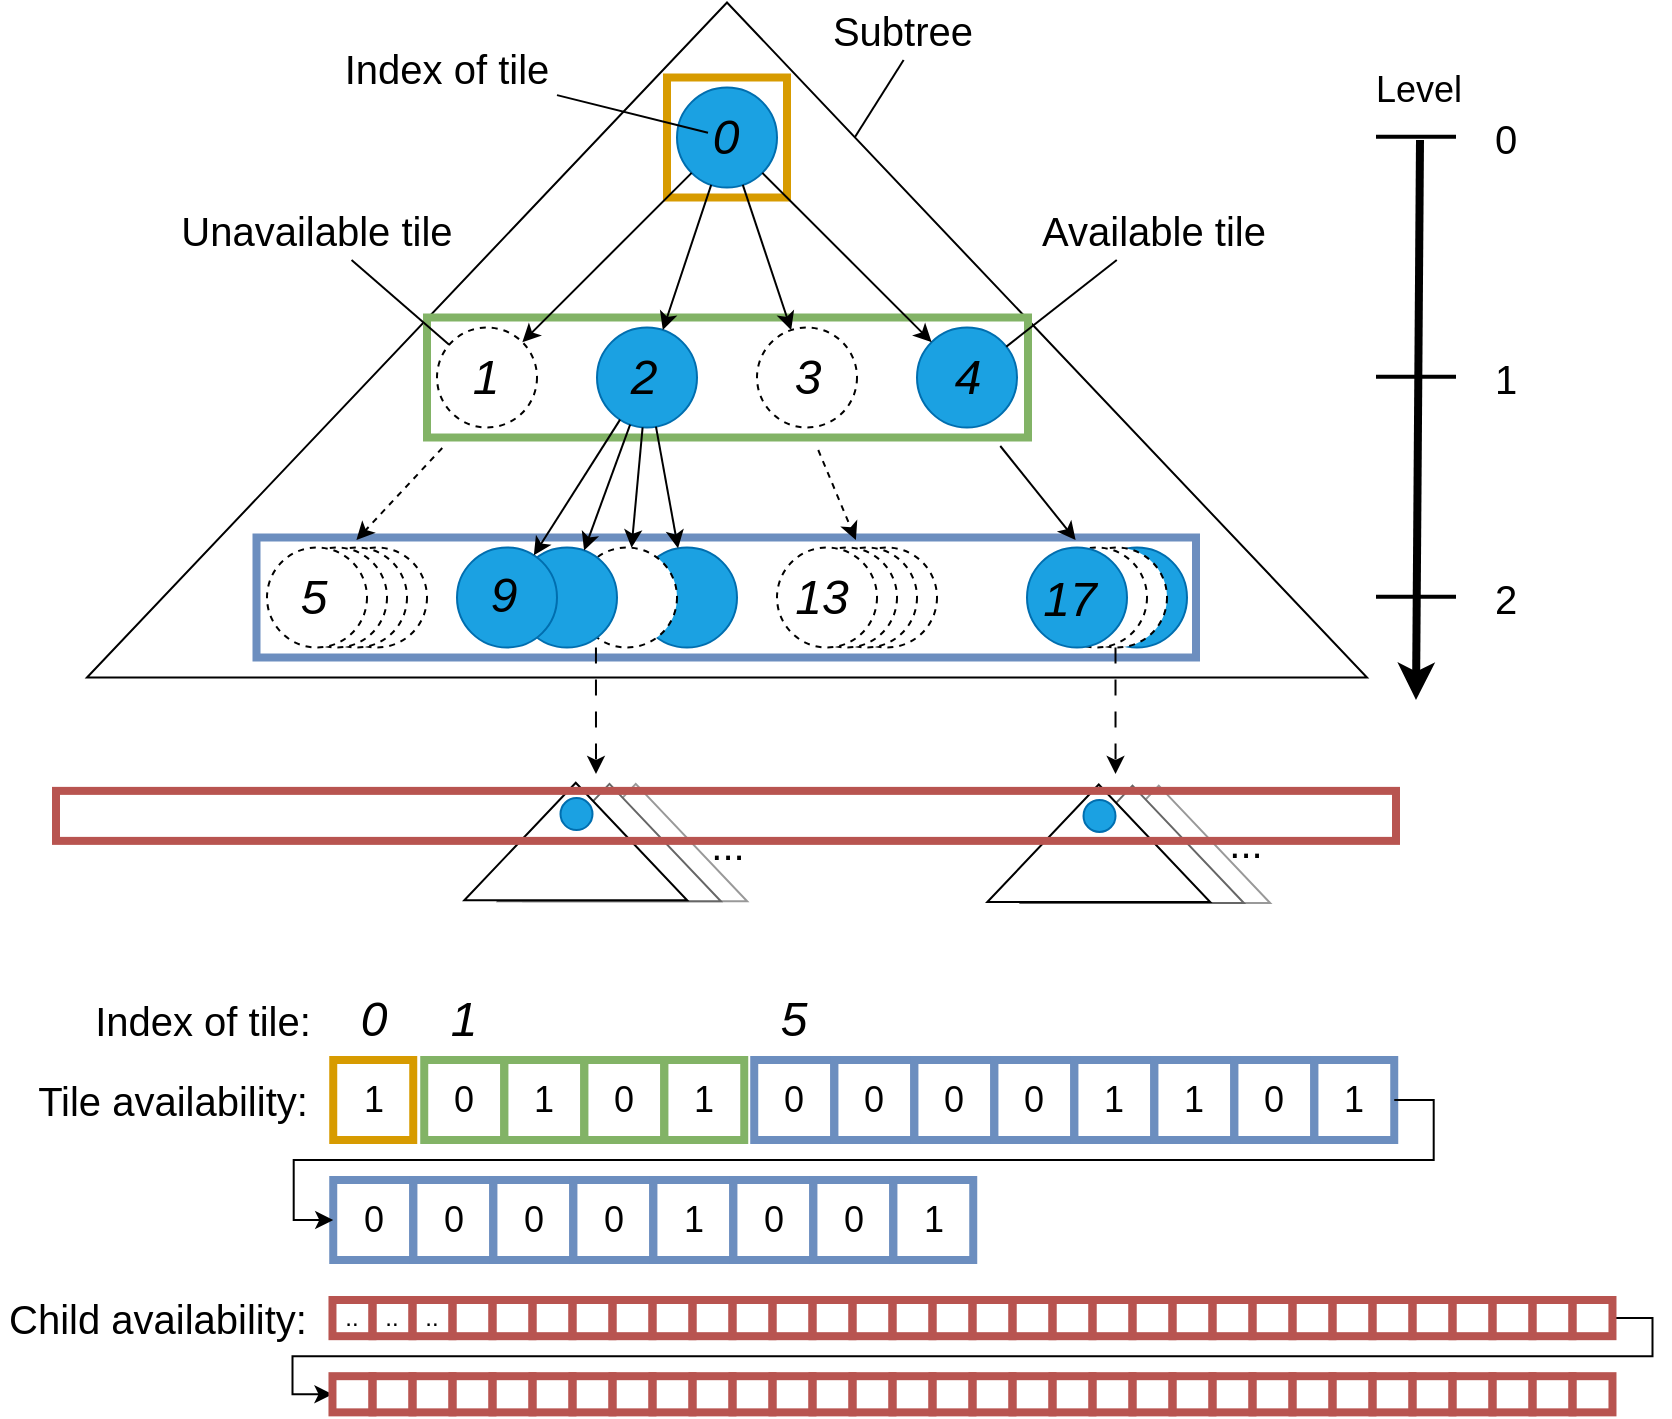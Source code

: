 <mxfile version="24.7.3" type="device">
  <diagram id="n9ZDc67aEqeupwegmIOx" name="Page-1">
    <mxGraphModel dx="1383" dy="839" grid="1" gridSize="10" guides="1" tooltips="1" connect="1" arrows="1" fold="1" page="1" pageScale="1" pageWidth="827" pageHeight="1169" math="0" shadow="0">
      <root>
        <mxCell id="0" />
        <mxCell id="1" parent="0" />
        <mxCell id="wIWxuoRitqMgh-YIps6s-108" value="" style="triangle;whiteSpace=wrap;html=1;rotation=-90;fillColor=default;" vertex="1" parent="1">
          <mxGeometry x="336.75" y="-100" width="337.5" height="640" as="geometry" />
        </mxCell>
        <mxCell id="wIWxuoRitqMgh-YIps6s-109" value="" style="ellipse;whiteSpace=wrap;html=1;aspect=fixed;fillColor=#1ba1e2;strokeColor=#006EAF;fontColor=#ffffff;" vertex="1" parent="1">
          <mxGeometry x="480.5" y="93.75" width="50" height="50" as="geometry" />
        </mxCell>
        <mxCell id="wIWxuoRitqMgh-YIps6s-110" value="" style="ellipse;whiteSpace=wrap;html=1;aspect=fixed;dashed=1;" vertex="1" parent="1">
          <mxGeometry x="360.5" y="213.75" width="50" height="50" as="geometry" />
        </mxCell>
        <mxCell id="wIWxuoRitqMgh-YIps6s-111" value="" style="ellipse;whiteSpace=wrap;html=1;aspect=fixed;fillColor=#1ba1e2;fontColor=#ffffff;strokeColor=#006EAF;" vertex="1" parent="1">
          <mxGeometry x="440.5" y="213.75" width="50" height="50" as="geometry" />
        </mxCell>
        <mxCell id="wIWxuoRitqMgh-YIps6s-112" value="" style="ellipse;whiteSpace=wrap;html=1;aspect=fixed;dashed=1;" vertex="1" parent="1">
          <mxGeometry x="520.5" y="213.75" width="50" height="50" as="geometry" />
        </mxCell>
        <mxCell id="wIWxuoRitqMgh-YIps6s-113" value="" style="ellipse;whiteSpace=wrap;html=1;aspect=fixed;fillColor=#1ba1e2;fontColor=#ffffff;strokeColor=#006EAF;" vertex="1" parent="1">
          <mxGeometry x="600.5" y="213.75" width="50" height="50" as="geometry" />
        </mxCell>
        <mxCell id="wIWxuoRitqMgh-YIps6s-114" value="" style="ellipse;whiteSpace=wrap;html=1;aspect=fixed;fillColor=#1ba1e2;fontColor=#ffffff;strokeColor=#006EAF;" vertex="1" parent="1">
          <mxGeometry x="685.5" y="323.75" width="50" height="50" as="geometry" />
        </mxCell>
        <mxCell id="wIWxuoRitqMgh-YIps6s-115" value="" style="ellipse;whiteSpace=wrap;html=1;aspect=fixed;dashed=1;" vertex="1" parent="1">
          <mxGeometry x="675.5" y="323.75" width="50" height="50" as="geometry" />
        </mxCell>
        <mxCell id="wIWxuoRitqMgh-YIps6s-116" value="" style="ellipse;whiteSpace=wrap;html=1;aspect=fixed;dashed=1;" vertex="1" parent="1">
          <mxGeometry x="665.5" y="323.75" width="50" height="50" as="geometry" />
        </mxCell>
        <mxCell id="wIWxuoRitqMgh-YIps6s-117" value="" style="ellipse;whiteSpace=wrap;html=1;aspect=fixed;fillColor=#1ba1e2;fontColor=#ffffff;strokeColor=#006EAF;" vertex="1" parent="1">
          <mxGeometry x="655.5" y="323.75" width="50" height="50" as="geometry" />
        </mxCell>
        <mxCell id="wIWxuoRitqMgh-YIps6s-118" value="" style="ellipse;whiteSpace=wrap;html=1;aspect=fixed;fillColor=#1ba1e2;fontColor=#ffffff;strokeColor=#006EAF;" vertex="1" parent="1">
          <mxGeometry x="460.5" y="323.75" width="50" height="50" as="geometry" />
        </mxCell>
        <mxCell id="wIWxuoRitqMgh-YIps6s-119" value="" style="ellipse;whiteSpace=wrap;html=1;aspect=fixed;dashed=1;" vertex="1" parent="1">
          <mxGeometry x="430.5" y="323.75" width="50" height="50" as="geometry" />
        </mxCell>
        <mxCell id="wIWxuoRitqMgh-YIps6s-120" value="" style="ellipse;whiteSpace=wrap;html=1;aspect=fixed;fillColor=#1ba1e2;fontColor=#ffffff;strokeColor=#006EAF;" vertex="1" parent="1">
          <mxGeometry x="400.5" y="323.75" width="50" height="50" as="geometry" />
        </mxCell>
        <mxCell id="wIWxuoRitqMgh-YIps6s-121" value="" style="ellipse;whiteSpace=wrap;html=1;aspect=fixed;fillColor=#1ba1e2;fontColor=#ffffff;strokeColor=#006EAF;" vertex="1" parent="1">
          <mxGeometry x="370.5" y="323.75" width="50" height="50" as="geometry" />
        </mxCell>
        <mxCell id="wIWxuoRitqMgh-YIps6s-122" value="&lt;font style=&quot;font-size: 20px;&quot;&gt;Subtree&lt;/font&gt;" style="text;html=1;align=center;verticalAlign=middle;whiteSpace=wrap;rounded=0;" vertex="1" parent="1">
          <mxGeometry x="552.25" y="50" width="83.13" height="30" as="geometry" />
        </mxCell>
        <mxCell id="wIWxuoRitqMgh-YIps6s-123" value="" style="endArrow=none;html=1;rounded=0;entryX=0.5;entryY=1;entryDx=0;entryDy=0;" edge="1" parent="1" source="wIWxuoRitqMgh-YIps6s-108" target="wIWxuoRitqMgh-YIps6s-122">
          <mxGeometry width="50" height="50" relative="1" as="geometry">
            <mxPoint x="443.63" y="380" as="sourcePoint" />
            <mxPoint x="493.63" y="330" as="targetPoint" />
          </mxGeometry>
        </mxCell>
        <mxCell id="wIWxuoRitqMgh-YIps6s-124" value="&lt;font style=&quot;font-size: 20px;&quot;&gt;Available tile&lt;/font&gt;" style="text;html=1;align=center;verticalAlign=middle;whiteSpace=wrap;rounded=0;" vertex="1" parent="1">
          <mxGeometry x="655.41" y="150" width="128.22" height="30" as="geometry" />
        </mxCell>
        <mxCell id="wIWxuoRitqMgh-YIps6s-126" value="&lt;font style=&quot;font-size: 20px;&quot;&gt;Unavailable t&lt;/font&gt;&lt;span style=&quot;font-size: 20px; background-color: initial;&quot;&gt;ile&lt;/span&gt;" style="text;html=1;align=center;verticalAlign=middle;whiteSpace=wrap;rounded=0;" vertex="1" parent="1">
          <mxGeometry x="220" y="150" width="161" height="30" as="geometry" />
        </mxCell>
        <mxCell id="wIWxuoRitqMgh-YIps6s-128" value="" style="ellipse;whiteSpace=wrap;html=1;aspect=fixed;dashed=1;" vertex="1" parent="1">
          <mxGeometry x="305.5" y="323.75" width="50" height="50" as="geometry" />
        </mxCell>
        <mxCell id="wIWxuoRitqMgh-YIps6s-129" value="" style="ellipse;whiteSpace=wrap;html=1;aspect=fixed;dashed=1;" vertex="1" parent="1">
          <mxGeometry x="295.5" y="323.75" width="50" height="50" as="geometry" />
        </mxCell>
        <mxCell id="wIWxuoRitqMgh-YIps6s-130" value="" style="ellipse;whiteSpace=wrap;html=1;aspect=fixed;dashed=1;" vertex="1" parent="1">
          <mxGeometry x="285.5" y="323.75" width="50" height="50" as="geometry" />
        </mxCell>
        <mxCell id="wIWxuoRitqMgh-YIps6s-131" value="" style="ellipse;whiteSpace=wrap;html=1;aspect=fixed;dashed=1;" vertex="1" parent="1">
          <mxGeometry x="275.5" y="323.75" width="50" height="50" as="geometry" />
        </mxCell>
        <mxCell id="wIWxuoRitqMgh-YIps6s-132" value="" style="ellipse;whiteSpace=wrap;html=1;aspect=fixed;dashed=1;" vertex="1" parent="1">
          <mxGeometry x="560.5" y="323.75" width="50" height="50" as="geometry" />
        </mxCell>
        <mxCell id="wIWxuoRitqMgh-YIps6s-133" value="" style="ellipse;whiteSpace=wrap;html=1;aspect=fixed;dashed=1;" vertex="1" parent="1">
          <mxGeometry x="550.5" y="323.75" width="50" height="50" as="geometry" />
        </mxCell>
        <mxCell id="wIWxuoRitqMgh-YIps6s-134" value="" style="ellipse;whiteSpace=wrap;html=1;aspect=fixed;dashed=1;" vertex="1" parent="1">
          <mxGeometry x="540.5" y="323.75" width="50" height="50" as="geometry" />
        </mxCell>
        <mxCell id="wIWxuoRitqMgh-YIps6s-135" value="" style="ellipse;whiteSpace=wrap;html=1;aspect=fixed;dashed=1;" vertex="1" parent="1">
          <mxGeometry x="530.5" y="323.75" width="50" height="50" as="geometry" />
        </mxCell>
        <mxCell id="wIWxuoRitqMgh-YIps6s-149" value="" style="endArrow=classic;html=1;rounded=0;strokeWidth=4;" edge="1" parent="1">
          <mxGeometry width="50" height="50" relative="1" as="geometry">
            <mxPoint x="852" y="120" as="sourcePoint" />
            <mxPoint x="850" y="400" as="targetPoint" />
          </mxGeometry>
        </mxCell>
        <mxCell id="wIWxuoRitqMgh-YIps6s-150" value="&lt;font style=&quot;font-size: 18px;&quot;&gt;Level&lt;/font&gt;" style="text;html=1;align=center;verticalAlign=middle;whiteSpace=wrap;rounded=0;" vertex="1" parent="1">
          <mxGeometry x="810.0" y="80" width="83.13" height="30" as="geometry" />
        </mxCell>
        <mxCell id="wIWxuoRitqMgh-YIps6s-151" value="&lt;font style=&quot;font-size: 20px;&quot;&gt;0&lt;/font&gt;" style="text;html=1;align=center;verticalAlign=middle;whiteSpace=wrap;rounded=0;" vertex="1" parent="1">
          <mxGeometry x="880.0" y="98.75" width="30" height="40" as="geometry" />
        </mxCell>
        <mxCell id="wIWxuoRitqMgh-YIps6s-152" value="&lt;font style=&quot;font-size: 20px;&quot;&gt;1&lt;/font&gt;" style="text;html=1;align=center;verticalAlign=middle;whiteSpace=wrap;rounded=0;" vertex="1" parent="1">
          <mxGeometry x="880.0" y="218.75" width="30" height="40" as="geometry" />
        </mxCell>
        <mxCell id="wIWxuoRitqMgh-YIps6s-153" value="&lt;font style=&quot;font-size: 20px;&quot;&gt;2&lt;/font&gt;" style="text;html=1;align=center;verticalAlign=middle;whiteSpace=wrap;rounded=0;" vertex="1" parent="1">
          <mxGeometry x="880.0" y="328.75" width="30" height="40" as="geometry" />
        </mxCell>
        <mxCell id="wIWxuoRitqMgh-YIps6s-155" value="" style="endArrow=none;html=1;rounded=0;strokeWidth=2;" edge="1" parent="1">
          <mxGeometry width="50" height="50" relative="1" as="geometry">
            <mxPoint x="830.0" y="118.33" as="sourcePoint" />
            <mxPoint x="870.0" y="118.33" as="targetPoint" />
          </mxGeometry>
        </mxCell>
        <mxCell id="wIWxuoRitqMgh-YIps6s-156" value="" style="endArrow=none;html=1;rounded=0;strokeWidth=2;" edge="1" parent="1">
          <mxGeometry width="50" height="50" relative="1" as="geometry">
            <mxPoint x="830.0" y="238.33" as="sourcePoint" />
            <mxPoint x="870.0" y="238.33" as="targetPoint" />
          </mxGeometry>
        </mxCell>
        <mxCell id="wIWxuoRitqMgh-YIps6s-157" value="" style="endArrow=none;html=1;rounded=0;strokeWidth=2;" edge="1" parent="1">
          <mxGeometry width="50" height="50" relative="1" as="geometry">
            <mxPoint x="830.0" y="348.33" as="sourcePoint" />
            <mxPoint x="870.0" y="348.33" as="targetPoint" />
          </mxGeometry>
        </mxCell>
        <mxCell id="wIWxuoRitqMgh-YIps6s-160" value="" style="rounded=0;whiteSpace=wrap;html=1;fillColor=none;strokeColor=#d79b00;strokeWidth=4;" vertex="1" parent="1">
          <mxGeometry x="475.5" y="88.75" width="60" height="60" as="geometry" />
        </mxCell>
        <mxCell id="wIWxuoRitqMgh-YIps6s-181" value="1" style="rounded=0;whiteSpace=wrap;html=1;fillColor=none;strokeColor=#d79b00;strokeWidth=4;fontSize=18;" vertex="1" parent="1">
          <mxGeometry x="308.62" y="580.0" width="40" height="40" as="geometry" />
        </mxCell>
        <mxCell id="wIWxuoRitqMgh-YIps6s-182" value="0" style="rounded=0;whiteSpace=wrap;html=1;fillColor=none;strokeColor=#82b366;strokeWidth=4;fontSize=18;" vertex="1" parent="1">
          <mxGeometry x="354.12" y="580.0" width="40" height="40" as="geometry" />
        </mxCell>
        <mxCell id="wIWxuoRitqMgh-YIps6s-183" value="1" style="rounded=0;whiteSpace=wrap;html=1;fillColor=none;strokeColor=#82b366;strokeWidth=4;fontSize=18;" vertex="1" parent="1">
          <mxGeometry x="394.12" y="580.0" width="40" height="40" as="geometry" />
        </mxCell>
        <mxCell id="wIWxuoRitqMgh-YIps6s-184" value="0" style="rounded=0;whiteSpace=wrap;html=1;fillColor=none;strokeColor=#82b366;strokeWidth=4;fontSize=18;" vertex="1" parent="1">
          <mxGeometry x="434.12" y="580.0" width="40" height="40" as="geometry" />
        </mxCell>
        <mxCell id="wIWxuoRitqMgh-YIps6s-185" value="1" style="rounded=0;whiteSpace=wrap;html=1;fillColor=none;strokeColor=#82b366;strokeWidth=4;fontSize=18;" vertex="1" parent="1">
          <mxGeometry x="474.12" y="580.0" width="40" height="40" as="geometry" />
        </mxCell>
        <mxCell id="wIWxuoRitqMgh-YIps6s-186" value="0" style="rounded=0;whiteSpace=wrap;html=1;fillColor=none;strokeColor=#6c8ebf;strokeWidth=4;fontSize=18;" vertex="1" parent="1">
          <mxGeometry x="519.12" y="580.0" width="40" height="40" as="geometry" />
        </mxCell>
        <mxCell id="wIWxuoRitqMgh-YIps6s-187" value="0" style="rounded=0;whiteSpace=wrap;html=1;fillColor=none;strokeColor=#6c8ebf;strokeWidth=4;fontSize=18;" vertex="1" parent="1">
          <mxGeometry x="559.12" y="580.0" width="40" height="40" as="geometry" />
        </mxCell>
        <mxCell id="wIWxuoRitqMgh-YIps6s-188" value="0" style="rounded=0;whiteSpace=wrap;html=1;fillColor=none;strokeColor=#6c8ebf;strokeWidth=4;fontSize=18;" vertex="1" parent="1">
          <mxGeometry x="599.12" y="580.0" width="40" height="40" as="geometry" />
        </mxCell>
        <mxCell id="wIWxuoRitqMgh-YIps6s-189" value="0" style="rounded=0;whiteSpace=wrap;html=1;fillColor=none;strokeColor=#6c8ebf;strokeWidth=4;fontSize=18;" vertex="1" parent="1">
          <mxGeometry x="639.12" y="580.0" width="40" height="40" as="geometry" />
        </mxCell>
        <mxCell id="wIWxuoRitqMgh-YIps6s-190" value="1" style="rounded=0;whiteSpace=wrap;html=1;fillColor=none;strokeColor=#6c8ebf;strokeWidth=4;fontSize=18;" vertex="1" parent="1">
          <mxGeometry x="679.12" y="580.0" width="40" height="40" as="geometry" />
        </mxCell>
        <mxCell id="wIWxuoRitqMgh-YIps6s-191" value="1" style="rounded=0;whiteSpace=wrap;html=1;fillColor=none;strokeColor=#6c8ebf;strokeWidth=4;fontSize=18;" vertex="1" parent="1">
          <mxGeometry x="719.12" y="580.0" width="40" height="40" as="geometry" />
        </mxCell>
        <mxCell id="wIWxuoRitqMgh-YIps6s-192" value="0" style="rounded=0;whiteSpace=wrap;html=1;fillColor=none;strokeColor=#6c8ebf;strokeWidth=4;fontSize=18;" vertex="1" parent="1">
          <mxGeometry x="759.12" y="580.0" width="40" height="40" as="geometry" />
        </mxCell>
        <mxCell id="wIWxuoRitqMgh-YIps6s-193" value="1" style="rounded=0;whiteSpace=wrap;html=1;fillColor=none;strokeColor=#6c8ebf;strokeWidth=4;fontSize=18;" vertex="1" parent="1">
          <mxGeometry x="799.12" y="580.0" width="40" height="40" as="geometry" />
        </mxCell>
        <mxCell id="wIWxuoRitqMgh-YIps6s-194" value="0" style="rounded=0;whiteSpace=wrap;html=1;fillColor=none;strokeColor=#6c8ebf;strokeWidth=4;fontSize=18;" vertex="1" parent="1">
          <mxGeometry x="308.62" y="640.0" width="40" height="40" as="geometry" />
        </mxCell>
        <mxCell id="wIWxuoRitqMgh-YIps6s-195" value="0" style="rounded=0;whiteSpace=wrap;html=1;fillColor=none;strokeColor=#6c8ebf;strokeWidth=4;fontSize=18;" vertex="1" parent="1">
          <mxGeometry x="348.62" y="640.0" width="40" height="40" as="geometry" />
        </mxCell>
        <mxCell id="wIWxuoRitqMgh-YIps6s-196" value="0" style="rounded=0;whiteSpace=wrap;html=1;fillColor=none;strokeColor=#6c8ebf;strokeWidth=4;fontSize=18;" vertex="1" parent="1">
          <mxGeometry x="388.62" y="640.0" width="40" height="40" as="geometry" />
        </mxCell>
        <mxCell id="wIWxuoRitqMgh-YIps6s-197" value="0" style="rounded=0;whiteSpace=wrap;html=1;fillColor=none;strokeColor=#6c8ebf;strokeWidth=4;fontSize=18;" vertex="1" parent="1">
          <mxGeometry x="428.62" y="640.0" width="40" height="40" as="geometry" />
        </mxCell>
        <mxCell id="wIWxuoRitqMgh-YIps6s-198" value="1" style="rounded=0;whiteSpace=wrap;html=1;fillColor=none;strokeColor=#6c8ebf;strokeWidth=4;fontSize=18;" vertex="1" parent="1">
          <mxGeometry x="468.62" y="640.0" width="40" height="40" as="geometry" />
        </mxCell>
        <mxCell id="wIWxuoRitqMgh-YIps6s-199" value="0" style="rounded=0;whiteSpace=wrap;html=1;fillColor=none;strokeColor=#6c8ebf;strokeWidth=4;fontSize=18;" vertex="1" parent="1">
          <mxGeometry x="508.62" y="640.0" width="40" height="40" as="geometry" />
        </mxCell>
        <mxCell id="wIWxuoRitqMgh-YIps6s-200" value="0" style="rounded=0;whiteSpace=wrap;html=1;fillColor=none;strokeColor=#6c8ebf;strokeWidth=4;fontSize=18;" vertex="1" parent="1">
          <mxGeometry x="548.62" y="640.0" width="40" height="40" as="geometry" />
        </mxCell>
        <mxCell id="wIWxuoRitqMgh-YIps6s-201" value="1" style="rounded=0;whiteSpace=wrap;html=1;fillColor=none;strokeColor=#6c8ebf;strokeWidth=4;fontSize=18;" vertex="1" parent="1">
          <mxGeometry x="588.62" y="640.0" width="40" height="40" as="geometry" />
        </mxCell>
        <mxCell id="wIWxuoRitqMgh-YIps6s-207" value="" style="rounded=0;whiteSpace=wrap;html=1;fillColor=none;strokeColor=#82b366;strokeWidth=4;" vertex="1" parent="1">
          <mxGeometry x="355.5" y="208.75" width="300.5" height="60" as="geometry" />
        </mxCell>
        <mxCell id="wIWxuoRitqMgh-YIps6s-208" value="" style="rounded=0;whiteSpace=wrap;html=1;fillColor=none;strokeColor=#6c8ebf;strokeWidth=4;" vertex="1" parent="1">
          <mxGeometry x="270.25" y="318.75" width="469.75" height="60" as="geometry" />
        </mxCell>
        <mxCell id="wIWxuoRitqMgh-YIps6s-136" value="" style="endArrow=classic;html=1;rounded=0;" edge="1" parent="1" source="wIWxuoRitqMgh-YIps6s-109" target="wIWxuoRitqMgh-YIps6s-111">
          <mxGeometry width="50" height="50" relative="1" as="geometry">
            <mxPoint x="616.13" y="480" as="sourcePoint" />
            <mxPoint x="666.13" y="430" as="targetPoint" />
          </mxGeometry>
        </mxCell>
        <mxCell id="wIWxuoRitqMgh-YIps6s-137" value="" style="endArrow=classic;html=1;rounded=0;" edge="1" parent="1" source="wIWxuoRitqMgh-YIps6s-109" target="wIWxuoRitqMgh-YIps6s-112">
          <mxGeometry width="50" height="50" relative="1" as="geometry">
            <mxPoint x="508.13" y="152" as="sourcePoint" />
            <mxPoint x="483.13" y="225" as="targetPoint" />
          </mxGeometry>
        </mxCell>
        <mxCell id="wIWxuoRitqMgh-YIps6s-138" value="" style="endArrow=classic;html=1;rounded=0;" edge="1" parent="1" source="wIWxuoRitqMgh-YIps6s-109" target="wIWxuoRitqMgh-YIps6s-113">
          <mxGeometry width="50" height="50" relative="1" as="geometry">
            <mxPoint x="518.13" y="162" as="sourcePoint" />
            <mxPoint x="493.13" y="235" as="targetPoint" />
          </mxGeometry>
        </mxCell>
        <mxCell id="wIWxuoRitqMgh-YIps6s-139" value="" style="endArrow=classic;html=1;rounded=0;" edge="1" parent="1" source="wIWxuoRitqMgh-YIps6s-109" target="wIWxuoRitqMgh-YIps6s-110">
          <mxGeometry width="50" height="50" relative="1" as="geometry">
            <mxPoint x="528.13" y="172" as="sourcePoint" />
            <mxPoint x="503.13" y="245" as="targetPoint" />
          </mxGeometry>
        </mxCell>
        <mxCell id="wIWxuoRitqMgh-YIps6s-140" value="" style="endArrow=classic;html=1;rounded=0;" edge="1" parent="1" source="wIWxuoRitqMgh-YIps6s-111" target="wIWxuoRitqMgh-YIps6s-121">
          <mxGeometry width="50" height="50" relative="1" as="geometry">
            <mxPoint x="548.13" y="192" as="sourcePoint" />
            <mxPoint x="523.13" y="265" as="targetPoint" />
          </mxGeometry>
        </mxCell>
        <mxCell id="wIWxuoRitqMgh-YIps6s-141" value="" style="endArrow=classic;html=1;rounded=0;" edge="1" parent="1" source="wIWxuoRitqMgh-YIps6s-111" target="wIWxuoRitqMgh-YIps6s-120">
          <mxGeometry width="50" height="50" relative="1" as="geometry">
            <mxPoint x="558.13" y="202" as="sourcePoint" />
            <mxPoint x="533.13" y="275" as="targetPoint" />
          </mxGeometry>
        </mxCell>
        <mxCell id="wIWxuoRitqMgh-YIps6s-142" value="" style="endArrow=classic;html=1;rounded=0;" edge="1" parent="1" source="wIWxuoRitqMgh-YIps6s-111" target="wIWxuoRitqMgh-YIps6s-119">
          <mxGeometry width="50" height="50" relative="1" as="geometry">
            <mxPoint x="568.13" y="212" as="sourcePoint" />
            <mxPoint x="543.13" y="285" as="targetPoint" />
          </mxGeometry>
        </mxCell>
        <mxCell id="wIWxuoRitqMgh-YIps6s-143" value="" style="endArrow=classic;html=1;rounded=0;" edge="1" parent="1" source="wIWxuoRitqMgh-YIps6s-111" target="wIWxuoRitqMgh-YIps6s-118">
          <mxGeometry width="50" height="50" relative="1" as="geometry">
            <mxPoint x="578.13" y="222" as="sourcePoint" />
            <mxPoint x="553.13" y="295" as="targetPoint" />
          </mxGeometry>
        </mxCell>
        <mxCell id="wIWxuoRitqMgh-YIps6s-144" value="" style="endArrow=classic;html=1;rounded=0;entryX=0.855;entryY=0.147;entryDx=0;entryDy=0;entryPerimeter=0;" edge="1" parent="1">
          <mxGeometry width="50" height="50" relative="1" as="geometry">
            <mxPoint x="642.13" y="273" as="sourcePoint" />
            <mxPoint x="679.82" y="320.015" as="targetPoint" />
          </mxGeometry>
        </mxCell>
        <mxCell id="wIWxuoRitqMgh-YIps6s-145" value="" style="endArrow=classic;html=1;rounded=0;dashed=1;entryX=0.628;entryY=0.147;entryDx=0;entryDy=0;entryPerimeter=0;" edge="1" parent="1">
          <mxGeometry width="50" height="50" relative="1" as="geometry">
            <mxPoint x="551.13" y="275" as="sourcePoint" />
            <mxPoint x="569.952" y="320.015" as="targetPoint" />
          </mxGeometry>
        </mxCell>
        <mxCell id="wIWxuoRitqMgh-YIps6s-146" value="" style="endArrow=classic;html=1;rounded=0;dashed=1;entryX=0.112;entryY=0.147;entryDx=0;entryDy=0;entryPerimeter=0;" edge="1" parent="1">
          <mxGeometry width="50" height="50" relative="1" as="geometry">
            <mxPoint x="363.13" y="274" as="sourcePoint" />
            <mxPoint x="320.208" y="320.015" as="targetPoint" />
          </mxGeometry>
        </mxCell>
        <mxCell id="wIWxuoRitqMgh-YIps6s-209" value="&lt;i&gt;&lt;font style=&quot;font-size: 24px;&quot;&gt;0&lt;/font&gt;&lt;/i&gt;" style="text;html=1;align=center;verticalAlign=middle;whiteSpace=wrap;rounded=0;" vertex="1" parent="1">
          <mxGeometry x="490.13" y="98.75" width="30" height="40" as="geometry" />
        </mxCell>
        <mxCell id="wIWxuoRitqMgh-YIps6s-210" value="&lt;span style=&quot;font-size: 24px;&quot;&gt;&lt;i&gt;1&lt;/i&gt;&lt;/span&gt;" style="text;html=1;align=center;verticalAlign=middle;whiteSpace=wrap;rounded=0;" vertex="1" parent="1">
          <mxGeometry x="370" y="218.75" width="30" height="40" as="geometry" />
        </mxCell>
        <mxCell id="wIWxuoRitqMgh-YIps6s-211" value="&lt;i&gt;&lt;font style=&quot;font-size: 24px;&quot;&gt;2&lt;/font&gt;&lt;/i&gt;" style="text;html=1;align=center;verticalAlign=middle;whiteSpace=wrap;rounded=0;" vertex="1" parent="1">
          <mxGeometry x="449" y="219" width="30" height="40" as="geometry" />
        </mxCell>
        <mxCell id="wIWxuoRitqMgh-YIps6s-212" value="&lt;i&gt;&lt;font style=&quot;font-size: 24px;&quot;&gt;3&lt;/font&gt;&lt;/i&gt;" style="text;html=1;align=center;verticalAlign=middle;whiteSpace=wrap;rounded=0;" vertex="1" parent="1">
          <mxGeometry x="530.5" y="218.75" width="30" height="40" as="geometry" />
        </mxCell>
        <mxCell id="wIWxuoRitqMgh-YIps6s-213" value="&lt;i&gt;&lt;font style=&quot;font-size: 24px;&quot;&gt;4&lt;/font&gt;&lt;/i&gt;" style="text;html=1;align=center;verticalAlign=middle;whiteSpace=wrap;rounded=0;" vertex="1" parent="1">
          <mxGeometry x="610.5" y="219" width="30" height="40" as="geometry" />
        </mxCell>
        <mxCell id="wIWxuoRitqMgh-YIps6s-214" value="&lt;i&gt;&lt;font style=&quot;font-size: 24px;&quot;&gt;5&lt;/font&gt;&lt;/i&gt;" style="text;html=1;align=center;verticalAlign=middle;whiteSpace=wrap;rounded=0;" vertex="1" parent="1">
          <mxGeometry x="284" y="329" width="30" height="40" as="geometry" />
        </mxCell>
        <mxCell id="wIWxuoRitqMgh-YIps6s-215" value="&lt;i&gt;&lt;font style=&quot;font-size: 24px;&quot;&gt;9&lt;/font&gt;&lt;/i&gt;" style="text;html=1;align=center;verticalAlign=middle;whiteSpace=wrap;rounded=0;" vertex="1" parent="1">
          <mxGeometry x="379" y="328" width="30" height="40" as="geometry" />
        </mxCell>
        <mxCell id="wIWxuoRitqMgh-YIps6s-216" value="&lt;i&gt;&lt;font style=&quot;font-size: 24px;&quot;&gt;13&lt;/font&gt;&lt;/i&gt;" style="text;html=1;align=center;verticalAlign=middle;whiteSpace=wrap;rounded=0;" vertex="1" parent="1">
          <mxGeometry x="538" y="328.75" width="30" height="40" as="geometry" />
        </mxCell>
        <mxCell id="wIWxuoRitqMgh-YIps6s-217" value="&lt;i&gt;&lt;font style=&quot;font-size: 24px;&quot;&gt;17&lt;/font&gt;&lt;/i&gt;" style="text;html=1;align=center;verticalAlign=middle;whiteSpace=wrap;rounded=0;" vertex="1" parent="1">
          <mxGeometry x="662" y="330" width="30" height="40" as="geometry" />
        </mxCell>
        <mxCell id="wIWxuoRitqMgh-YIps6s-219" value="" style="endArrow=none;html=1;rounded=0;" edge="1" parent="1" source="wIWxuoRitqMgh-YIps6s-222">
          <mxGeometry width="50" height="50" relative="1" as="geometry">
            <mxPoint x="336" y="77" as="sourcePoint" />
            <mxPoint x="496" y="116.384" as="targetPoint" />
          </mxGeometry>
        </mxCell>
        <mxCell id="wIWxuoRitqMgh-YIps6s-222" value="&lt;span style=&quot;font-size: 20px;&quot;&gt;Index of tile&lt;/span&gt;" style="text;html=1;align=center;verticalAlign=middle;whiteSpace=wrap;rounded=0;" vertex="1" parent="1">
          <mxGeometry x="309.5" y="68.75" width="111" height="30" as="geometry" />
        </mxCell>
        <mxCell id="wIWxuoRitqMgh-YIps6s-223" value="&lt;span style=&quot;font-size: 24px;&quot;&gt;&lt;i&gt;0&lt;/i&gt;&lt;/span&gt;" style="text;html=1;align=center;verticalAlign=middle;whiteSpace=wrap;rounded=0;" vertex="1" parent="1">
          <mxGeometry x="313.62" y="540.0" width="30" height="40" as="geometry" />
        </mxCell>
        <mxCell id="wIWxuoRitqMgh-YIps6s-224" value="&lt;span style=&quot;font-size: 24px;&quot;&gt;&lt;i&gt;1&lt;/i&gt;&lt;/span&gt;" style="text;html=1;align=center;verticalAlign=middle;whiteSpace=wrap;rounded=0;" vertex="1" parent="1">
          <mxGeometry x="358.62" y="540.0" width="30" height="40" as="geometry" />
        </mxCell>
        <mxCell id="wIWxuoRitqMgh-YIps6s-225" value="&lt;span style=&quot;font-size: 24px;&quot;&gt;&lt;i&gt;5&lt;/i&gt;&lt;/span&gt;" style="text;html=1;align=center;verticalAlign=middle;whiteSpace=wrap;rounded=0;" vertex="1" parent="1">
          <mxGeometry x="524.12" y="540.0" width="30" height="40" as="geometry" />
        </mxCell>
        <mxCell id="wIWxuoRitqMgh-YIps6s-226" style="edgeStyle=orthogonalEdgeStyle;rounded=0;orthogonalLoop=1;jettySize=auto;html=1;exitX=1;exitY=0.5;exitDx=0;exitDy=0;entryX=0;entryY=0.5;entryDx=0;entryDy=0;fontSize=18;" edge="1" parent="1" source="wIWxuoRitqMgh-YIps6s-193" target="wIWxuoRitqMgh-YIps6s-194">
          <mxGeometry relative="1" as="geometry">
            <Array as="points">
              <mxPoint x="858.87" y="600.0" />
              <mxPoint x="858.87" y="630.0" />
              <mxPoint x="288.87" y="630.0" />
              <mxPoint x="288.87" y="660.0" />
            </Array>
          </mxGeometry>
        </mxCell>
        <mxCell id="wIWxuoRitqMgh-YIps6s-227" value="&lt;span style=&quot;font-size: 20px;&quot;&gt;Index of tile:&lt;/span&gt;" style="text;html=1;align=center;verticalAlign=middle;whiteSpace=wrap;rounded=0;" vertex="1" parent="1">
          <mxGeometry x="187.64" y="545.0" width="111.23" height="30" as="geometry" />
        </mxCell>
        <mxCell id="wIWxuoRitqMgh-YIps6s-228" value="&lt;span style=&quot;font-size: 20px;&quot;&gt;Tile availability:&lt;/span&gt;" style="text;html=1;align=center;verticalAlign=middle;whiteSpace=wrap;rounded=0;" vertex="1" parent="1">
          <mxGeometry x="157.64" y="585.0" width="141.23" height="30" as="geometry" />
        </mxCell>
        <mxCell id="wIWxuoRitqMgh-YIps6s-233" value="" style="triangle;whiteSpace=wrap;html=1;rotation=-90;fillColor=default;strokeColor=#999999;" vertex="1" parent="1">
          <mxGeometry x="430.5" y="415.59" width="58.75" height="111.41" as="geometry" />
        </mxCell>
        <mxCell id="wIWxuoRitqMgh-YIps6s-234" value="" style="triangle;whiteSpace=wrap;html=1;rotation=-90;fillColor=default;strokeColor=#666666;" vertex="1" parent="1">
          <mxGeometry x="417.37" y="415.59" width="58.75" height="111.41" as="geometry" />
        </mxCell>
        <mxCell id="wIWxuoRitqMgh-YIps6s-235" value="" style="triangle;whiteSpace=wrap;html=1;rotation=-90;fillColor=default;" vertex="1" parent="1">
          <mxGeometry x="400.5" y="415.05" width="58.75" height="111.41" as="geometry" />
        </mxCell>
        <mxCell id="wIWxuoRitqMgh-YIps6s-236" value="" style="ellipse;whiteSpace=wrap;html=1;aspect=fixed;fillColor=#1ba1e2;strokeColor=#006EAF;fontColor=#ffffff;" vertex="1" parent="1">
          <mxGeometry x="422.25" y="449.05" width="16" height="16" as="geometry" />
        </mxCell>
        <mxCell id="wIWxuoRitqMgh-YIps6s-237" value="" style="triangle;whiteSpace=wrap;html=1;rotation=-90;fillColor=default;strokeColor=#999999;" vertex="1" parent="1">
          <mxGeometry x="692.0" y="416.48" width="58.75" height="111.41" as="geometry" />
        </mxCell>
        <mxCell id="wIWxuoRitqMgh-YIps6s-238" value="" style="triangle;whiteSpace=wrap;html=1;rotation=-90;fillColor=default;strokeColor=#666666;" vertex="1" parent="1">
          <mxGeometry x="678.87" y="416.48" width="58.75" height="111.41" as="geometry" />
        </mxCell>
        <mxCell id="wIWxuoRitqMgh-YIps6s-239" value="" style="triangle;whiteSpace=wrap;html=1;rotation=-90;fillColor=default;" vertex="1" parent="1">
          <mxGeometry x="662.0" y="415.94" width="58.75" height="111.41" as="geometry" />
        </mxCell>
        <mxCell id="wIWxuoRitqMgh-YIps6s-240" value="" style="ellipse;whiteSpace=wrap;html=1;aspect=fixed;fillColor=#1ba1e2;strokeColor=#006EAF;fontColor=#ffffff;" vertex="1" parent="1">
          <mxGeometry x="683.75" y="449.94" width="16" height="16" as="geometry" />
        </mxCell>
        <mxCell id="wIWxuoRitqMgh-YIps6s-242" value="&lt;font style=&quot;font-size: 20px;&quot;&gt;...&lt;/font&gt;" style="text;html=1;align=center;verticalAlign=middle;whiteSpace=wrap;rounded=0;" vertex="1" parent="1">
          <mxGeometry x="490.75" y="452.19" width="30" height="40" as="geometry" />
        </mxCell>
        <mxCell id="wIWxuoRitqMgh-YIps6s-243" value="&lt;font style=&quot;font-size: 20px;&quot;&gt;...&lt;/font&gt;" style="text;html=1;align=center;verticalAlign=middle;whiteSpace=wrap;rounded=0;" vertex="1" parent="1">
          <mxGeometry x="750.12" y="451.02" width="30" height="40" as="geometry" />
        </mxCell>
        <mxCell id="wIWxuoRitqMgh-YIps6s-244" value="" style="endArrow=classic;html=1;rounded=0;dashed=1;dashPattern=8 8;" edge="1" parent="1">
          <mxGeometry width="50" height="50" relative="1" as="geometry">
            <mxPoint x="439.98" y="373.75" as="sourcePoint" />
            <mxPoint x="440" y="437" as="targetPoint" />
          </mxGeometry>
        </mxCell>
        <mxCell id="wIWxuoRitqMgh-YIps6s-245" value="" style="endArrow=classic;html=1;rounded=0;dashed=1;dashPattern=8 8;" edge="1" parent="1">
          <mxGeometry width="50" height="50" relative="1" as="geometry">
            <mxPoint x="699.75" y="373.75" as="sourcePoint" />
            <mxPoint x="699.77" y="437" as="targetPoint" />
          </mxGeometry>
        </mxCell>
        <mxCell id="wIWxuoRitqMgh-YIps6s-246" value="" style="rounded=0;whiteSpace=wrap;html=1;fillColor=none;strokeColor=#b85450;strokeWidth=4;" vertex="1" parent="1">
          <mxGeometry x="170" y="445.44" width="670" height="25" as="geometry" />
        </mxCell>
        <mxCell id="wIWxuoRitqMgh-YIps6s-247" value=".." style="rounded=0;whiteSpace=wrap;html=1;fillColor=none;strokeColor=#b85450;strokeWidth=4;" vertex="1" parent="1">
          <mxGeometry x="308.24" y="700" width="20" height="18.09" as="geometry" />
        </mxCell>
        <mxCell id="wIWxuoRitqMgh-YIps6s-248" value=".." style="rounded=0;whiteSpace=wrap;html=1;fillColor=none;strokeColor=#b85450;strokeWidth=4;" vertex="1" parent="1">
          <mxGeometry x="328.24" y="700" width="20" height="18.09" as="geometry" />
        </mxCell>
        <mxCell id="wIWxuoRitqMgh-YIps6s-249" value=".." style="rounded=0;whiteSpace=wrap;html=1;fillColor=none;strokeColor=#b85450;strokeWidth=4;" vertex="1" parent="1">
          <mxGeometry x="348.24" y="700" width="20" height="18.09" as="geometry" />
        </mxCell>
        <mxCell id="wIWxuoRitqMgh-YIps6s-250" value="" style="rounded=0;whiteSpace=wrap;html=1;fillColor=none;strokeColor=#b85450;strokeWidth=4;" vertex="1" parent="1">
          <mxGeometry x="368.24" y="700" width="20" height="18.09" as="geometry" />
        </mxCell>
        <mxCell id="wIWxuoRitqMgh-YIps6s-251" value="" style="rounded=0;whiteSpace=wrap;html=1;fillColor=none;strokeColor=#b85450;strokeWidth=4;" vertex="1" parent="1">
          <mxGeometry x="388.24" y="700" width="20" height="18.09" as="geometry" />
        </mxCell>
        <mxCell id="wIWxuoRitqMgh-YIps6s-252" value="" style="rounded=0;whiteSpace=wrap;html=1;fillColor=none;strokeColor=#b85450;strokeWidth=4;" vertex="1" parent="1">
          <mxGeometry x="408.24" y="700" width="20" height="18.09" as="geometry" />
        </mxCell>
        <mxCell id="wIWxuoRitqMgh-YIps6s-253" value="" style="rounded=0;whiteSpace=wrap;html=1;fillColor=none;strokeColor=#b85450;strokeWidth=4;" vertex="1" parent="1">
          <mxGeometry x="428.24" y="700" width="20" height="18.09" as="geometry" />
        </mxCell>
        <mxCell id="wIWxuoRitqMgh-YIps6s-254" value="" style="rounded=0;whiteSpace=wrap;html=1;fillColor=none;strokeColor=#b85450;strokeWidth=4;" vertex="1" parent="1">
          <mxGeometry x="448.24" y="700" width="20" height="18.09" as="geometry" />
        </mxCell>
        <mxCell id="wIWxuoRitqMgh-YIps6s-255" value="" style="rounded=0;whiteSpace=wrap;html=1;fillColor=none;strokeColor=#b85450;strokeWidth=4;" vertex="1" parent="1">
          <mxGeometry x="468.24" y="700" width="20" height="18.09" as="geometry" />
        </mxCell>
        <mxCell id="wIWxuoRitqMgh-YIps6s-256" value="" style="rounded=0;whiteSpace=wrap;html=1;fillColor=none;strokeColor=#b85450;strokeWidth=4;" vertex="1" parent="1">
          <mxGeometry x="488.24" y="700" width="20" height="18.09" as="geometry" />
        </mxCell>
        <mxCell id="wIWxuoRitqMgh-YIps6s-257" value="" style="rounded=0;whiteSpace=wrap;html=1;fillColor=none;strokeColor=#b85450;strokeWidth=4;" vertex="1" parent="1">
          <mxGeometry x="508.24" y="700" width="20" height="18.09" as="geometry" />
        </mxCell>
        <mxCell id="wIWxuoRitqMgh-YIps6s-258" value="" style="rounded=0;whiteSpace=wrap;html=1;fillColor=none;strokeColor=#b85450;strokeWidth=4;" vertex="1" parent="1">
          <mxGeometry x="528.24" y="700" width="20" height="18.09" as="geometry" />
        </mxCell>
        <mxCell id="wIWxuoRitqMgh-YIps6s-259" value="" style="rounded=0;whiteSpace=wrap;html=1;fillColor=none;strokeColor=#b85450;strokeWidth=4;" vertex="1" parent="1">
          <mxGeometry x="548.24" y="700" width="20" height="18.09" as="geometry" />
        </mxCell>
        <mxCell id="wIWxuoRitqMgh-YIps6s-260" value="" style="rounded=0;whiteSpace=wrap;html=1;fillColor=none;strokeColor=#b85450;strokeWidth=4;" vertex="1" parent="1">
          <mxGeometry x="568.24" y="700" width="20" height="18.09" as="geometry" />
        </mxCell>
        <mxCell id="wIWxuoRitqMgh-YIps6s-261" value="" style="rounded=0;whiteSpace=wrap;html=1;fillColor=none;strokeColor=#b85450;strokeWidth=4;" vertex="1" parent="1">
          <mxGeometry x="588.24" y="700" width="20" height="18.09" as="geometry" />
        </mxCell>
        <mxCell id="wIWxuoRitqMgh-YIps6s-262" value="" style="rounded=0;whiteSpace=wrap;html=1;fillColor=none;strokeColor=#b85450;strokeWidth=4;" vertex="1" parent="1">
          <mxGeometry x="608.24" y="700" width="20" height="18.09" as="geometry" />
        </mxCell>
        <mxCell id="wIWxuoRitqMgh-YIps6s-263" value="" style="rounded=0;whiteSpace=wrap;html=1;fillColor=none;strokeColor=#b85450;strokeWidth=4;" vertex="1" parent="1">
          <mxGeometry x="628.24" y="700" width="20" height="18.09" as="geometry" />
        </mxCell>
        <mxCell id="wIWxuoRitqMgh-YIps6s-264" value="" style="rounded=0;whiteSpace=wrap;html=1;fillColor=none;strokeColor=#b85450;strokeWidth=4;" vertex="1" parent="1">
          <mxGeometry x="648.24" y="700" width="20" height="18.09" as="geometry" />
        </mxCell>
        <mxCell id="wIWxuoRitqMgh-YIps6s-265" value="" style="rounded=0;whiteSpace=wrap;html=1;fillColor=none;strokeColor=#b85450;strokeWidth=4;" vertex="1" parent="1">
          <mxGeometry x="668.24" y="700" width="20" height="18.09" as="geometry" />
        </mxCell>
        <mxCell id="wIWxuoRitqMgh-YIps6s-266" value="" style="rounded=0;whiteSpace=wrap;html=1;fillColor=none;strokeColor=#b85450;strokeWidth=4;" vertex="1" parent="1">
          <mxGeometry x="688.24" y="700" width="20" height="18.09" as="geometry" />
        </mxCell>
        <mxCell id="wIWxuoRitqMgh-YIps6s-267" value="" style="rounded=0;whiteSpace=wrap;html=1;fillColor=none;strokeColor=#b85450;strokeWidth=4;" vertex="1" parent="1">
          <mxGeometry x="708.24" y="700" width="20" height="18.09" as="geometry" />
        </mxCell>
        <mxCell id="wIWxuoRitqMgh-YIps6s-268" value="" style="rounded=0;whiteSpace=wrap;html=1;fillColor=none;strokeColor=#b85450;strokeWidth=4;" vertex="1" parent="1">
          <mxGeometry x="728.24" y="700" width="20" height="18.09" as="geometry" />
        </mxCell>
        <mxCell id="wIWxuoRitqMgh-YIps6s-269" value="" style="rounded=0;whiteSpace=wrap;html=1;fillColor=none;strokeColor=#b85450;strokeWidth=4;" vertex="1" parent="1">
          <mxGeometry x="748.24" y="700" width="20" height="18.09" as="geometry" />
        </mxCell>
        <mxCell id="wIWxuoRitqMgh-YIps6s-270" value="" style="rounded=0;whiteSpace=wrap;html=1;fillColor=none;strokeColor=#b85450;strokeWidth=4;" vertex="1" parent="1">
          <mxGeometry x="768.24" y="700" width="20" height="18.09" as="geometry" />
        </mxCell>
        <mxCell id="wIWxuoRitqMgh-YIps6s-271" value="" style="rounded=0;whiteSpace=wrap;html=1;fillColor=none;strokeColor=#b85450;strokeWidth=4;" vertex="1" parent="1">
          <mxGeometry x="788.24" y="700" width="20" height="18.09" as="geometry" />
        </mxCell>
        <mxCell id="wIWxuoRitqMgh-YIps6s-272" value="" style="rounded=0;whiteSpace=wrap;html=1;fillColor=none;strokeColor=#b85450;strokeWidth=4;" vertex="1" parent="1">
          <mxGeometry x="808.24" y="700" width="20" height="18.09" as="geometry" />
        </mxCell>
        <mxCell id="wIWxuoRitqMgh-YIps6s-273" value="" style="rounded=0;whiteSpace=wrap;html=1;fillColor=none;strokeColor=#b85450;strokeWidth=4;" vertex="1" parent="1">
          <mxGeometry x="828.24" y="700" width="20" height="18.09" as="geometry" />
        </mxCell>
        <mxCell id="wIWxuoRitqMgh-YIps6s-274" value="" style="rounded=0;whiteSpace=wrap;html=1;fillColor=none;strokeColor=#b85450;strokeWidth=4;" vertex="1" parent="1">
          <mxGeometry x="848.24" y="700" width="20" height="18.09" as="geometry" />
        </mxCell>
        <mxCell id="wIWxuoRitqMgh-YIps6s-275" value="" style="rounded=0;whiteSpace=wrap;html=1;fillColor=none;strokeColor=#b85450;strokeWidth=4;" vertex="1" parent="1">
          <mxGeometry x="868.24" y="700" width="20" height="18.09" as="geometry" />
        </mxCell>
        <mxCell id="wIWxuoRitqMgh-YIps6s-276" value="" style="rounded=0;whiteSpace=wrap;html=1;fillColor=none;strokeColor=#b85450;strokeWidth=4;" vertex="1" parent="1">
          <mxGeometry x="888.24" y="700" width="20" height="18.09" as="geometry" />
        </mxCell>
        <mxCell id="wIWxuoRitqMgh-YIps6s-277" value="" style="rounded=0;whiteSpace=wrap;html=1;fillColor=none;strokeColor=#b85450;strokeWidth=4;" vertex="1" parent="1">
          <mxGeometry x="908.24" y="700" width="20" height="18.09" as="geometry" />
        </mxCell>
        <mxCell id="wIWxuoRitqMgh-YIps6s-311" style="edgeStyle=orthogonalEdgeStyle;rounded=0;orthogonalLoop=1;jettySize=auto;html=1;exitX=1;exitY=0.5;exitDx=0;exitDy=0;entryX=0;entryY=0.5;entryDx=0;entryDy=0;" edge="1" parent="1" source="wIWxuoRitqMgh-YIps6s-278" target="wIWxuoRitqMgh-YIps6s-279">
          <mxGeometry relative="1" as="geometry">
            <Array as="points">
              <mxPoint x="968.24" y="709.09" />
              <mxPoint x="968.24" y="728.09" />
              <mxPoint x="288.24" y="728.09" />
              <mxPoint x="288.24" y="747.09" />
            </Array>
          </mxGeometry>
        </mxCell>
        <mxCell id="wIWxuoRitqMgh-YIps6s-278" value="" style="rounded=0;whiteSpace=wrap;html=1;fillColor=none;strokeColor=#b85450;strokeWidth=4;" vertex="1" parent="1">
          <mxGeometry x="928.24" y="700" width="20" height="18.09" as="geometry" />
        </mxCell>
        <mxCell id="wIWxuoRitqMgh-YIps6s-279" value="" style="rounded=0;whiteSpace=wrap;html=1;fillColor=none;strokeColor=#b85450;strokeWidth=4;" vertex="1" parent="1">
          <mxGeometry x="308.24" y="738.09" width="20" height="18.09" as="geometry" />
        </mxCell>
        <mxCell id="wIWxuoRitqMgh-YIps6s-280" value="" style="rounded=0;whiteSpace=wrap;html=1;fillColor=none;strokeColor=#b85450;strokeWidth=4;" vertex="1" parent="1">
          <mxGeometry x="328.24" y="738.09" width="20" height="18.09" as="geometry" />
        </mxCell>
        <mxCell id="wIWxuoRitqMgh-YIps6s-281" value="" style="rounded=0;whiteSpace=wrap;html=1;fillColor=none;strokeColor=#b85450;strokeWidth=4;" vertex="1" parent="1">
          <mxGeometry x="348.24" y="738.09" width="20" height="18.09" as="geometry" />
        </mxCell>
        <mxCell id="wIWxuoRitqMgh-YIps6s-282" value="" style="rounded=0;whiteSpace=wrap;html=1;fillColor=none;strokeColor=#b85450;strokeWidth=4;" vertex="1" parent="1">
          <mxGeometry x="368.24" y="738.09" width="20" height="18.09" as="geometry" />
        </mxCell>
        <mxCell id="wIWxuoRitqMgh-YIps6s-283" value="" style="rounded=0;whiteSpace=wrap;html=1;fillColor=none;strokeColor=#b85450;strokeWidth=4;" vertex="1" parent="1">
          <mxGeometry x="388.24" y="738.09" width="20" height="18.09" as="geometry" />
        </mxCell>
        <mxCell id="wIWxuoRitqMgh-YIps6s-284" value="" style="rounded=0;whiteSpace=wrap;html=1;fillColor=none;strokeColor=#b85450;strokeWidth=4;" vertex="1" parent="1">
          <mxGeometry x="408.24" y="738.09" width="20" height="18.09" as="geometry" />
        </mxCell>
        <mxCell id="wIWxuoRitqMgh-YIps6s-285" value="" style="rounded=0;whiteSpace=wrap;html=1;fillColor=none;strokeColor=#b85450;strokeWidth=4;" vertex="1" parent="1">
          <mxGeometry x="428.24" y="738.09" width="20" height="18.09" as="geometry" />
        </mxCell>
        <mxCell id="wIWxuoRitqMgh-YIps6s-286" value="" style="rounded=0;whiteSpace=wrap;html=1;fillColor=none;strokeColor=#b85450;strokeWidth=4;" vertex="1" parent="1">
          <mxGeometry x="448.24" y="738.09" width="20" height="18.09" as="geometry" />
        </mxCell>
        <mxCell id="wIWxuoRitqMgh-YIps6s-287" value="" style="rounded=0;whiteSpace=wrap;html=1;fillColor=none;strokeColor=#b85450;strokeWidth=4;" vertex="1" parent="1">
          <mxGeometry x="468.24" y="738.09" width="20" height="18.09" as="geometry" />
        </mxCell>
        <mxCell id="wIWxuoRitqMgh-YIps6s-288" value="" style="rounded=0;whiteSpace=wrap;html=1;fillColor=none;strokeColor=#b85450;strokeWidth=4;" vertex="1" parent="1">
          <mxGeometry x="488.24" y="738.09" width="20" height="18.09" as="geometry" />
        </mxCell>
        <mxCell id="wIWxuoRitqMgh-YIps6s-289" value="" style="rounded=0;whiteSpace=wrap;html=1;fillColor=none;strokeColor=#b85450;strokeWidth=4;" vertex="1" parent="1">
          <mxGeometry x="508.24" y="738.09" width="20" height="18.09" as="geometry" />
        </mxCell>
        <mxCell id="wIWxuoRitqMgh-YIps6s-290" value="" style="rounded=0;whiteSpace=wrap;html=1;fillColor=none;strokeColor=#b85450;strokeWidth=4;" vertex="1" parent="1">
          <mxGeometry x="528.24" y="738.09" width="20" height="18.09" as="geometry" />
        </mxCell>
        <mxCell id="wIWxuoRitqMgh-YIps6s-291" value="" style="rounded=0;whiteSpace=wrap;html=1;fillColor=none;strokeColor=#b85450;strokeWidth=4;" vertex="1" parent="1">
          <mxGeometry x="548.24" y="738.09" width="20" height="18.09" as="geometry" />
        </mxCell>
        <mxCell id="wIWxuoRitqMgh-YIps6s-292" value="" style="rounded=0;whiteSpace=wrap;html=1;fillColor=none;strokeColor=#b85450;strokeWidth=4;" vertex="1" parent="1">
          <mxGeometry x="568.24" y="738.09" width="20" height="18.09" as="geometry" />
        </mxCell>
        <mxCell id="wIWxuoRitqMgh-YIps6s-293" value="" style="rounded=0;whiteSpace=wrap;html=1;fillColor=none;strokeColor=#b85450;strokeWidth=4;" vertex="1" parent="1">
          <mxGeometry x="588.24" y="738.09" width="20" height="18.09" as="geometry" />
        </mxCell>
        <mxCell id="wIWxuoRitqMgh-YIps6s-294" value="" style="rounded=0;whiteSpace=wrap;html=1;fillColor=none;strokeColor=#b85450;strokeWidth=4;" vertex="1" parent="1">
          <mxGeometry x="608.24" y="738.09" width="20" height="18.09" as="geometry" />
        </mxCell>
        <mxCell id="wIWxuoRitqMgh-YIps6s-295" value="" style="rounded=0;whiteSpace=wrap;html=1;fillColor=none;strokeColor=#b85450;strokeWidth=4;" vertex="1" parent="1">
          <mxGeometry x="628.24" y="738.09" width="20" height="18.09" as="geometry" />
        </mxCell>
        <mxCell id="wIWxuoRitqMgh-YIps6s-296" value="" style="rounded=0;whiteSpace=wrap;html=1;fillColor=none;strokeColor=#b85450;strokeWidth=4;" vertex="1" parent="1">
          <mxGeometry x="648.24" y="738.09" width="20" height="18.09" as="geometry" />
        </mxCell>
        <mxCell id="wIWxuoRitqMgh-YIps6s-297" value="" style="rounded=0;whiteSpace=wrap;html=1;fillColor=none;strokeColor=#b85450;strokeWidth=4;" vertex="1" parent="1">
          <mxGeometry x="668.24" y="738.09" width="20" height="18.09" as="geometry" />
        </mxCell>
        <mxCell id="wIWxuoRitqMgh-YIps6s-298" value="" style="rounded=0;whiteSpace=wrap;html=1;fillColor=none;strokeColor=#b85450;strokeWidth=4;" vertex="1" parent="1">
          <mxGeometry x="688.24" y="738.09" width="20" height="18.09" as="geometry" />
        </mxCell>
        <mxCell id="wIWxuoRitqMgh-YIps6s-299" value="" style="rounded=0;whiteSpace=wrap;html=1;fillColor=none;strokeColor=#b85450;strokeWidth=4;" vertex="1" parent="1">
          <mxGeometry x="708.24" y="738.09" width="20" height="18.09" as="geometry" />
        </mxCell>
        <mxCell id="wIWxuoRitqMgh-YIps6s-300" value="" style="rounded=0;whiteSpace=wrap;html=1;fillColor=none;strokeColor=#b85450;strokeWidth=4;" vertex="1" parent="1">
          <mxGeometry x="728.24" y="738.09" width="20" height="18.09" as="geometry" />
        </mxCell>
        <mxCell id="wIWxuoRitqMgh-YIps6s-301" value="" style="rounded=0;whiteSpace=wrap;html=1;fillColor=none;strokeColor=#b85450;strokeWidth=4;" vertex="1" parent="1">
          <mxGeometry x="748.24" y="738.09" width="20" height="18.09" as="geometry" />
        </mxCell>
        <mxCell id="wIWxuoRitqMgh-YIps6s-302" value="" style="rounded=0;whiteSpace=wrap;html=1;fillColor=none;strokeColor=#b85450;strokeWidth=4;" vertex="1" parent="1">
          <mxGeometry x="768.24" y="738.09" width="20" height="18.09" as="geometry" />
        </mxCell>
        <mxCell id="wIWxuoRitqMgh-YIps6s-303" value="" style="rounded=0;whiteSpace=wrap;html=1;fillColor=none;strokeColor=#b85450;strokeWidth=4;" vertex="1" parent="1">
          <mxGeometry x="788.24" y="738.09" width="20" height="18.09" as="geometry" />
        </mxCell>
        <mxCell id="wIWxuoRitqMgh-YIps6s-304" value="" style="rounded=0;whiteSpace=wrap;html=1;fillColor=none;strokeColor=#b85450;strokeWidth=4;" vertex="1" parent="1">
          <mxGeometry x="808.24" y="738.09" width="20" height="18.09" as="geometry" />
        </mxCell>
        <mxCell id="wIWxuoRitqMgh-YIps6s-305" value="" style="rounded=0;whiteSpace=wrap;html=1;fillColor=none;strokeColor=#b85450;strokeWidth=4;" vertex="1" parent="1">
          <mxGeometry x="828.24" y="738.09" width="20" height="18.09" as="geometry" />
        </mxCell>
        <mxCell id="wIWxuoRitqMgh-YIps6s-306" value="" style="rounded=0;whiteSpace=wrap;html=1;fillColor=none;strokeColor=#b85450;strokeWidth=4;" vertex="1" parent="1">
          <mxGeometry x="848.24" y="738.09" width="20" height="18.09" as="geometry" />
        </mxCell>
        <mxCell id="wIWxuoRitqMgh-YIps6s-307" value="" style="rounded=0;whiteSpace=wrap;html=1;fillColor=none;strokeColor=#b85450;strokeWidth=4;" vertex="1" parent="1">
          <mxGeometry x="868.24" y="738.09" width="20" height="18.09" as="geometry" />
        </mxCell>
        <mxCell id="wIWxuoRitqMgh-YIps6s-308" value="" style="rounded=0;whiteSpace=wrap;html=1;fillColor=none;strokeColor=#b85450;strokeWidth=4;" vertex="1" parent="1">
          <mxGeometry x="888.24" y="738.09" width="20" height="18.09" as="geometry" />
        </mxCell>
        <mxCell id="wIWxuoRitqMgh-YIps6s-309" value="" style="rounded=0;whiteSpace=wrap;html=1;fillColor=none;strokeColor=#b85450;strokeWidth=4;" vertex="1" parent="1">
          <mxGeometry x="908.24" y="738.09" width="20" height="18.09" as="geometry" />
        </mxCell>
        <mxCell id="wIWxuoRitqMgh-YIps6s-310" value="" style="rounded=0;whiteSpace=wrap;html=1;fillColor=none;strokeColor=#b85450;strokeWidth=4;" vertex="1" parent="1">
          <mxGeometry x="928.24" y="738.09" width="20" height="18.09" as="geometry" />
        </mxCell>
        <mxCell id="wIWxuoRitqMgh-YIps6s-312" value="&lt;span style=&quot;font-size: 20px;&quot;&gt;Child availability:&lt;/span&gt;" style="text;html=1;align=center;verticalAlign=middle;whiteSpace=wrap;rounded=0;" vertex="1" parent="1">
          <mxGeometry x="142.75" y="694.04" width="156.12" height="30" as="geometry" />
        </mxCell>
        <mxCell id="wIWxuoRitqMgh-YIps6s-125" value="" style="endArrow=none;html=1;rounded=0;" edge="1" parent="1" source="wIWxuoRitqMgh-YIps6s-113" target="wIWxuoRitqMgh-YIps6s-124">
          <mxGeometry width="50" height="50" relative="1" as="geometry">
            <mxPoint x="579.63" y="129" as="sourcePoint" />
            <mxPoint x="603.63" y="90" as="targetPoint" />
          </mxGeometry>
        </mxCell>
        <mxCell id="wIWxuoRitqMgh-YIps6s-127" value="" style="endArrow=none;html=1;rounded=0;" edge="1" parent="1" source="wIWxuoRitqMgh-YIps6s-126" target="wIWxuoRitqMgh-YIps6s-110">
          <mxGeometry width="50" height="50" relative="1" as="geometry">
            <mxPoint x="443.63" y="320" as="sourcePoint" />
            <mxPoint x="493.63" y="270" as="targetPoint" />
          </mxGeometry>
        </mxCell>
      </root>
    </mxGraphModel>
  </diagram>
</mxfile>
